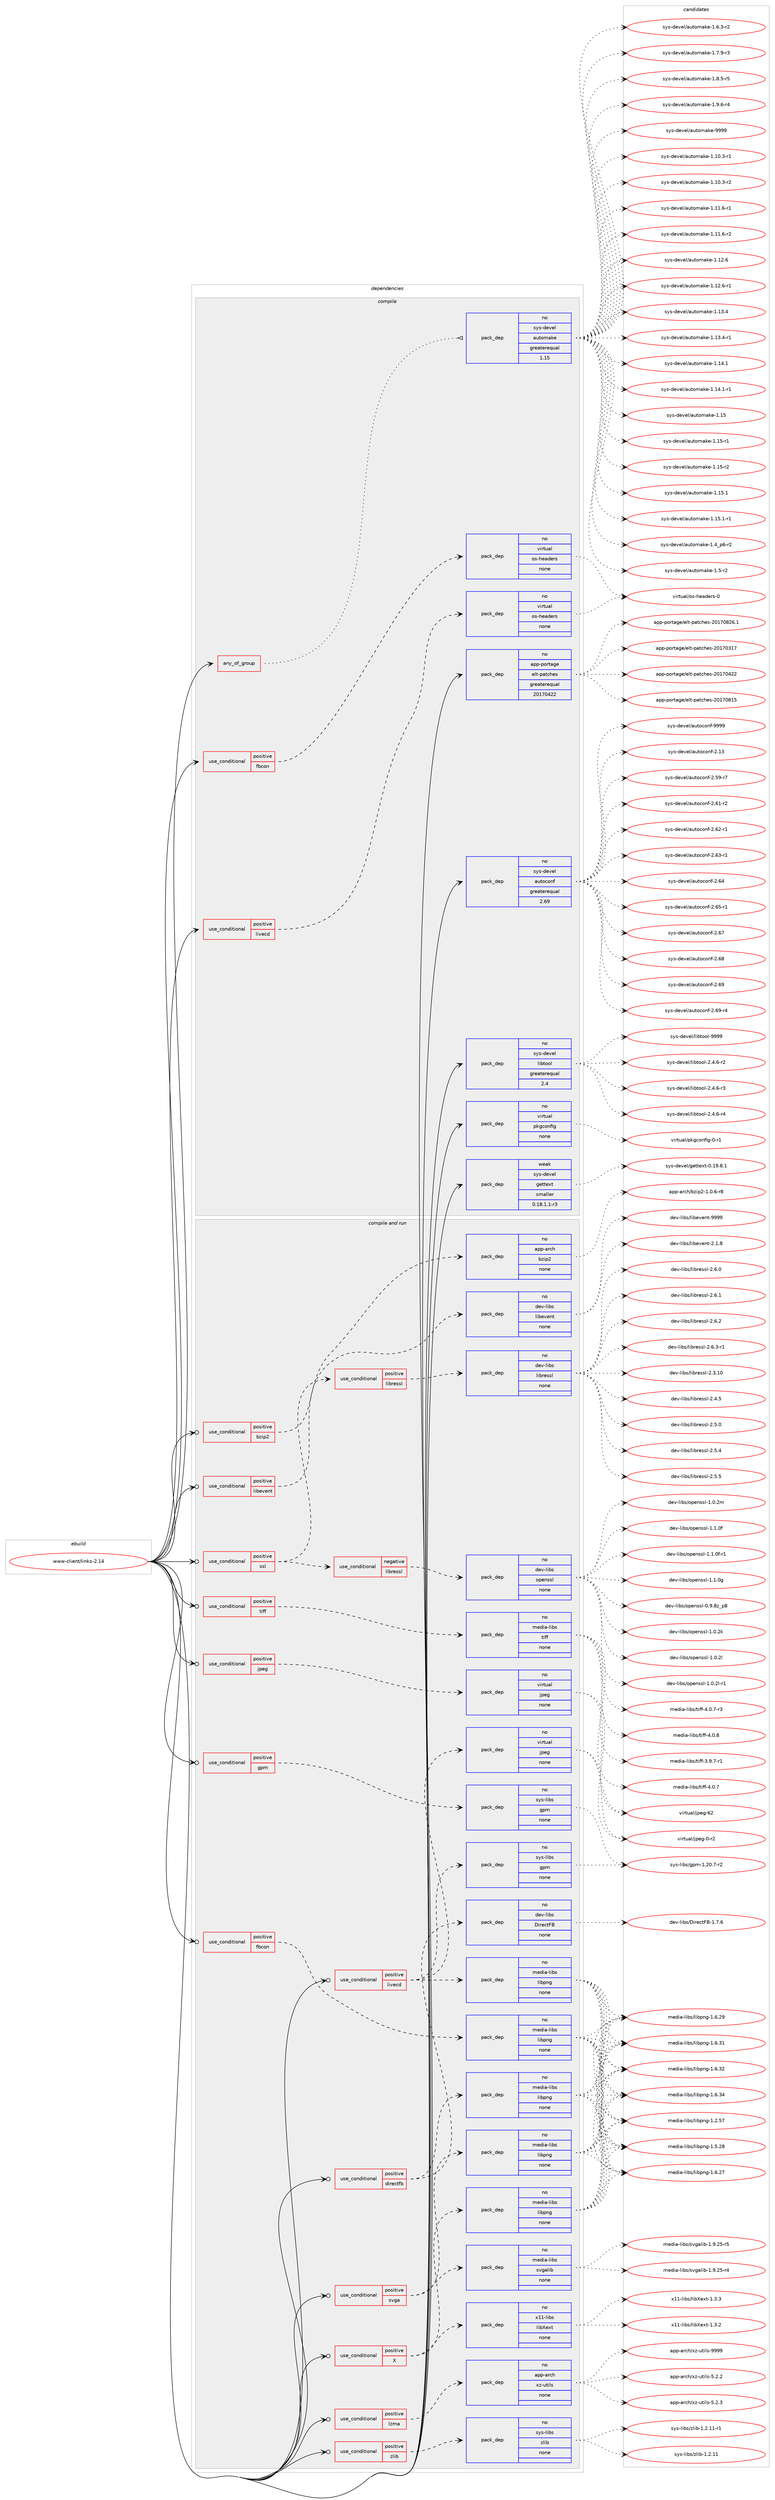 digraph prolog {

# *************
# Graph options
# *************

newrank=true;
concentrate=true;
compound=true;
graph [rankdir=LR,fontname=Helvetica,fontsize=10,ranksep=1.5];#, ranksep=2.5, nodesep=0.2];
edge  [arrowhead=vee];
node  [fontname=Helvetica,fontsize=10];

# **********
# The ebuild
# **********

subgraph cluster_leftcol {
color=gray;
rank=same;
label=<<i>ebuild</i>>;
id [label="www-client/links-2.14", color=red, width=4, href="../www-client/links-2.14.svg"];
}

# ****************
# The dependencies
# ****************

subgraph cluster_midcol {
color=gray;
label=<<i>dependencies</i>>;
subgraph cluster_compile {
fillcolor="#eeeeee";
style=filled;
label=<<i>compile</i>>;
subgraph any8909 {
dependency504022 [label=<<TABLE BORDER="0" CELLBORDER="1" CELLSPACING="0" CELLPADDING="4"><TR><TD CELLPADDING="10">any_of_group</TD></TR></TABLE>>, shape=none, color=red];subgraph pack374778 {
dependency504023 [label=<<TABLE BORDER="0" CELLBORDER="1" CELLSPACING="0" CELLPADDING="4" WIDTH="220"><TR><TD ROWSPAN="6" CELLPADDING="30">pack_dep</TD></TR><TR><TD WIDTH="110">no</TD></TR><TR><TD>sys-devel</TD></TR><TR><TD>automake</TD></TR><TR><TD>greaterequal</TD></TR><TR><TD>1.15</TD></TR></TABLE>>, shape=none, color=blue];
}
dependency504022:e -> dependency504023:w [weight=20,style="dotted",arrowhead="oinv"];
}
id:e -> dependency504022:w [weight=20,style="solid",arrowhead="vee"];
subgraph cond120003 {
dependency504024 [label=<<TABLE BORDER="0" CELLBORDER="1" CELLSPACING="0" CELLPADDING="4"><TR><TD ROWSPAN="3" CELLPADDING="10">use_conditional</TD></TR><TR><TD>positive</TD></TR><TR><TD>fbcon</TD></TR></TABLE>>, shape=none, color=red];
subgraph pack374779 {
dependency504025 [label=<<TABLE BORDER="0" CELLBORDER="1" CELLSPACING="0" CELLPADDING="4" WIDTH="220"><TR><TD ROWSPAN="6" CELLPADDING="30">pack_dep</TD></TR><TR><TD WIDTH="110">no</TD></TR><TR><TD>virtual</TD></TR><TR><TD>os-headers</TD></TR><TR><TD>none</TD></TR><TR><TD></TD></TR></TABLE>>, shape=none, color=blue];
}
dependency504024:e -> dependency504025:w [weight=20,style="dashed",arrowhead="vee"];
}
id:e -> dependency504024:w [weight=20,style="solid",arrowhead="vee"];
subgraph cond120004 {
dependency504026 [label=<<TABLE BORDER="0" CELLBORDER="1" CELLSPACING="0" CELLPADDING="4"><TR><TD ROWSPAN="3" CELLPADDING="10">use_conditional</TD></TR><TR><TD>positive</TD></TR><TR><TD>livecd</TD></TR></TABLE>>, shape=none, color=red];
subgraph pack374780 {
dependency504027 [label=<<TABLE BORDER="0" CELLBORDER="1" CELLSPACING="0" CELLPADDING="4" WIDTH="220"><TR><TD ROWSPAN="6" CELLPADDING="30">pack_dep</TD></TR><TR><TD WIDTH="110">no</TD></TR><TR><TD>virtual</TD></TR><TR><TD>os-headers</TD></TR><TR><TD>none</TD></TR><TR><TD></TD></TR></TABLE>>, shape=none, color=blue];
}
dependency504026:e -> dependency504027:w [weight=20,style="dashed",arrowhead="vee"];
}
id:e -> dependency504026:w [weight=20,style="solid",arrowhead="vee"];
subgraph pack374781 {
dependency504028 [label=<<TABLE BORDER="0" CELLBORDER="1" CELLSPACING="0" CELLPADDING="4" WIDTH="220"><TR><TD ROWSPAN="6" CELLPADDING="30">pack_dep</TD></TR><TR><TD WIDTH="110">no</TD></TR><TR><TD>app-portage</TD></TR><TR><TD>elt-patches</TD></TR><TR><TD>greaterequal</TD></TR><TR><TD>20170422</TD></TR></TABLE>>, shape=none, color=blue];
}
id:e -> dependency504028:w [weight=20,style="solid",arrowhead="vee"];
subgraph pack374782 {
dependency504029 [label=<<TABLE BORDER="0" CELLBORDER="1" CELLSPACING="0" CELLPADDING="4" WIDTH="220"><TR><TD ROWSPAN="6" CELLPADDING="30">pack_dep</TD></TR><TR><TD WIDTH="110">no</TD></TR><TR><TD>sys-devel</TD></TR><TR><TD>autoconf</TD></TR><TR><TD>greaterequal</TD></TR><TR><TD>2.69</TD></TR></TABLE>>, shape=none, color=blue];
}
id:e -> dependency504029:w [weight=20,style="solid",arrowhead="vee"];
subgraph pack374783 {
dependency504030 [label=<<TABLE BORDER="0" CELLBORDER="1" CELLSPACING="0" CELLPADDING="4" WIDTH="220"><TR><TD ROWSPAN="6" CELLPADDING="30">pack_dep</TD></TR><TR><TD WIDTH="110">no</TD></TR><TR><TD>sys-devel</TD></TR><TR><TD>libtool</TD></TR><TR><TD>greaterequal</TD></TR><TR><TD>2.4</TD></TR></TABLE>>, shape=none, color=blue];
}
id:e -> dependency504030:w [weight=20,style="solid",arrowhead="vee"];
subgraph pack374784 {
dependency504031 [label=<<TABLE BORDER="0" CELLBORDER="1" CELLSPACING="0" CELLPADDING="4" WIDTH="220"><TR><TD ROWSPAN="6" CELLPADDING="30">pack_dep</TD></TR><TR><TD WIDTH="110">no</TD></TR><TR><TD>virtual</TD></TR><TR><TD>pkgconfig</TD></TR><TR><TD>none</TD></TR><TR><TD></TD></TR></TABLE>>, shape=none, color=blue];
}
id:e -> dependency504031:w [weight=20,style="solid",arrowhead="vee"];
subgraph pack374785 {
dependency504032 [label=<<TABLE BORDER="0" CELLBORDER="1" CELLSPACING="0" CELLPADDING="4" WIDTH="220"><TR><TD ROWSPAN="6" CELLPADDING="30">pack_dep</TD></TR><TR><TD WIDTH="110">weak</TD></TR><TR><TD>sys-devel</TD></TR><TR><TD>gettext</TD></TR><TR><TD>smaller</TD></TR><TR><TD>0.18.1.1-r3</TD></TR></TABLE>>, shape=none, color=blue];
}
id:e -> dependency504032:w [weight=20,style="solid",arrowhead="vee"];
}
subgraph cluster_compileandrun {
fillcolor="#eeeeee";
style=filled;
label=<<i>compile and run</i>>;
subgraph cond120005 {
dependency504033 [label=<<TABLE BORDER="0" CELLBORDER="1" CELLSPACING="0" CELLPADDING="4"><TR><TD ROWSPAN="3" CELLPADDING="10">use_conditional</TD></TR><TR><TD>positive</TD></TR><TR><TD>X</TD></TR></TABLE>>, shape=none, color=red];
subgraph pack374786 {
dependency504034 [label=<<TABLE BORDER="0" CELLBORDER="1" CELLSPACING="0" CELLPADDING="4" WIDTH="220"><TR><TD ROWSPAN="6" CELLPADDING="30">pack_dep</TD></TR><TR><TD WIDTH="110">no</TD></TR><TR><TD>media-libs</TD></TR><TR><TD>libpng</TD></TR><TR><TD>none</TD></TR><TR><TD></TD></TR></TABLE>>, shape=none, color=blue];
}
dependency504033:e -> dependency504034:w [weight=20,style="dashed",arrowhead="vee"];
subgraph pack374787 {
dependency504035 [label=<<TABLE BORDER="0" CELLBORDER="1" CELLSPACING="0" CELLPADDING="4" WIDTH="220"><TR><TD ROWSPAN="6" CELLPADDING="30">pack_dep</TD></TR><TR><TD WIDTH="110">no</TD></TR><TR><TD>x11-libs</TD></TR><TR><TD>libXext</TD></TR><TR><TD>none</TD></TR><TR><TD></TD></TR></TABLE>>, shape=none, color=blue];
}
dependency504033:e -> dependency504035:w [weight=20,style="dashed",arrowhead="vee"];
}
id:e -> dependency504033:w [weight=20,style="solid",arrowhead="odotvee"];
subgraph cond120006 {
dependency504036 [label=<<TABLE BORDER="0" CELLBORDER="1" CELLSPACING="0" CELLPADDING="4"><TR><TD ROWSPAN="3" CELLPADDING="10">use_conditional</TD></TR><TR><TD>positive</TD></TR><TR><TD>bzip2</TD></TR></TABLE>>, shape=none, color=red];
subgraph pack374788 {
dependency504037 [label=<<TABLE BORDER="0" CELLBORDER="1" CELLSPACING="0" CELLPADDING="4" WIDTH="220"><TR><TD ROWSPAN="6" CELLPADDING="30">pack_dep</TD></TR><TR><TD WIDTH="110">no</TD></TR><TR><TD>app-arch</TD></TR><TR><TD>bzip2</TD></TR><TR><TD>none</TD></TR><TR><TD></TD></TR></TABLE>>, shape=none, color=blue];
}
dependency504036:e -> dependency504037:w [weight=20,style="dashed",arrowhead="vee"];
}
id:e -> dependency504036:w [weight=20,style="solid",arrowhead="odotvee"];
subgraph cond120007 {
dependency504038 [label=<<TABLE BORDER="0" CELLBORDER="1" CELLSPACING="0" CELLPADDING="4"><TR><TD ROWSPAN="3" CELLPADDING="10">use_conditional</TD></TR><TR><TD>positive</TD></TR><TR><TD>directfb</TD></TR></TABLE>>, shape=none, color=red];
subgraph pack374789 {
dependency504039 [label=<<TABLE BORDER="0" CELLBORDER="1" CELLSPACING="0" CELLPADDING="4" WIDTH="220"><TR><TD ROWSPAN="6" CELLPADDING="30">pack_dep</TD></TR><TR><TD WIDTH="110">no</TD></TR><TR><TD>media-libs</TD></TR><TR><TD>libpng</TD></TR><TR><TD>none</TD></TR><TR><TD></TD></TR></TABLE>>, shape=none, color=blue];
}
dependency504038:e -> dependency504039:w [weight=20,style="dashed",arrowhead="vee"];
subgraph pack374790 {
dependency504040 [label=<<TABLE BORDER="0" CELLBORDER="1" CELLSPACING="0" CELLPADDING="4" WIDTH="220"><TR><TD ROWSPAN="6" CELLPADDING="30">pack_dep</TD></TR><TR><TD WIDTH="110">no</TD></TR><TR><TD>dev-libs</TD></TR><TR><TD>DirectFB</TD></TR><TR><TD>none</TD></TR><TR><TD></TD></TR></TABLE>>, shape=none, color=blue];
}
dependency504038:e -> dependency504040:w [weight=20,style="dashed",arrowhead="vee"];
}
id:e -> dependency504038:w [weight=20,style="solid",arrowhead="odotvee"];
subgraph cond120008 {
dependency504041 [label=<<TABLE BORDER="0" CELLBORDER="1" CELLSPACING="0" CELLPADDING="4"><TR><TD ROWSPAN="3" CELLPADDING="10">use_conditional</TD></TR><TR><TD>positive</TD></TR><TR><TD>fbcon</TD></TR></TABLE>>, shape=none, color=red];
subgraph pack374791 {
dependency504042 [label=<<TABLE BORDER="0" CELLBORDER="1" CELLSPACING="0" CELLPADDING="4" WIDTH="220"><TR><TD ROWSPAN="6" CELLPADDING="30">pack_dep</TD></TR><TR><TD WIDTH="110">no</TD></TR><TR><TD>media-libs</TD></TR><TR><TD>libpng</TD></TR><TR><TD>none</TD></TR><TR><TD></TD></TR></TABLE>>, shape=none, color=blue];
}
dependency504041:e -> dependency504042:w [weight=20,style="dashed",arrowhead="vee"];
}
id:e -> dependency504041:w [weight=20,style="solid",arrowhead="odotvee"];
subgraph cond120009 {
dependency504043 [label=<<TABLE BORDER="0" CELLBORDER="1" CELLSPACING="0" CELLPADDING="4"><TR><TD ROWSPAN="3" CELLPADDING="10">use_conditional</TD></TR><TR><TD>positive</TD></TR><TR><TD>gpm</TD></TR></TABLE>>, shape=none, color=red];
subgraph pack374792 {
dependency504044 [label=<<TABLE BORDER="0" CELLBORDER="1" CELLSPACING="0" CELLPADDING="4" WIDTH="220"><TR><TD ROWSPAN="6" CELLPADDING="30">pack_dep</TD></TR><TR><TD WIDTH="110">no</TD></TR><TR><TD>sys-libs</TD></TR><TR><TD>gpm</TD></TR><TR><TD>none</TD></TR><TR><TD></TD></TR></TABLE>>, shape=none, color=blue];
}
dependency504043:e -> dependency504044:w [weight=20,style="dashed",arrowhead="vee"];
}
id:e -> dependency504043:w [weight=20,style="solid",arrowhead="odotvee"];
subgraph cond120010 {
dependency504045 [label=<<TABLE BORDER="0" CELLBORDER="1" CELLSPACING="0" CELLPADDING="4"><TR><TD ROWSPAN="3" CELLPADDING="10">use_conditional</TD></TR><TR><TD>positive</TD></TR><TR><TD>jpeg</TD></TR></TABLE>>, shape=none, color=red];
subgraph pack374793 {
dependency504046 [label=<<TABLE BORDER="0" CELLBORDER="1" CELLSPACING="0" CELLPADDING="4" WIDTH="220"><TR><TD ROWSPAN="6" CELLPADDING="30">pack_dep</TD></TR><TR><TD WIDTH="110">no</TD></TR><TR><TD>virtual</TD></TR><TR><TD>jpeg</TD></TR><TR><TD>none</TD></TR><TR><TD></TD></TR></TABLE>>, shape=none, color=blue];
}
dependency504045:e -> dependency504046:w [weight=20,style="dashed",arrowhead="vee"];
}
id:e -> dependency504045:w [weight=20,style="solid",arrowhead="odotvee"];
subgraph cond120011 {
dependency504047 [label=<<TABLE BORDER="0" CELLBORDER="1" CELLSPACING="0" CELLPADDING="4"><TR><TD ROWSPAN="3" CELLPADDING="10">use_conditional</TD></TR><TR><TD>positive</TD></TR><TR><TD>libevent</TD></TR></TABLE>>, shape=none, color=red];
subgraph pack374794 {
dependency504048 [label=<<TABLE BORDER="0" CELLBORDER="1" CELLSPACING="0" CELLPADDING="4" WIDTH="220"><TR><TD ROWSPAN="6" CELLPADDING="30">pack_dep</TD></TR><TR><TD WIDTH="110">no</TD></TR><TR><TD>dev-libs</TD></TR><TR><TD>libevent</TD></TR><TR><TD>none</TD></TR><TR><TD></TD></TR></TABLE>>, shape=none, color=blue];
}
dependency504047:e -> dependency504048:w [weight=20,style="dashed",arrowhead="vee"];
}
id:e -> dependency504047:w [weight=20,style="solid",arrowhead="odotvee"];
subgraph cond120012 {
dependency504049 [label=<<TABLE BORDER="0" CELLBORDER="1" CELLSPACING="0" CELLPADDING="4"><TR><TD ROWSPAN="3" CELLPADDING="10">use_conditional</TD></TR><TR><TD>positive</TD></TR><TR><TD>livecd</TD></TR></TABLE>>, shape=none, color=red];
subgraph pack374795 {
dependency504050 [label=<<TABLE BORDER="0" CELLBORDER="1" CELLSPACING="0" CELLPADDING="4" WIDTH="220"><TR><TD ROWSPAN="6" CELLPADDING="30">pack_dep</TD></TR><TR><TD WIDTH="110">no</TD></TR><TR><TD>media-libs</TD></TR><TR><TD>libpng</TD></TR><TR><TD>none</TD></TR><TR><TD></TD></TR></TABLE>>, shape=none, color=blue];
}
dependency504049:e -> dependency504050:w [weight=20,style="dashed",arrowhead="vee"];
subgraph pack374796 {
dependency504051 [label=<<TABLE BORDER="0" CELLBORDER="1" CELLSPACING="0" CELLPADDING="4" WIDTH="220"><TR><TD ROWSPAN="6" CELLPADDING="30">pack_dep</TD></TR><TR><TD WIDTH="110">no</TD></TR><TR><TD>sys-libs</TD></TR><TR><TD>gpm</TD></TR><TR><TD>none</TD></TR><TR><TD></TD></TR></TABLE>>, shape=none, color=blue];
}
dependency504049:e -> dependency504051:w [weight=20,style="dashed",arrowhead="vee"];
subgraph pack374797 {
dependency504052 [label=<<TABLE BORDER="0" CELLBORDER="1" CELLSPACING="0" CELLPADDING="4" WIDTH="220"><TR><TD ROWSPAN="6" CELLPADDING="30">pack_dep</TD></TR><TR><TD WIDTH="110">no</TD></TR><TR><TD>virtual</TD></TR><TR><TD>jpeg</TD></TR><TR><TD>none</TD></TR><TR><TD></TD></TR></TABLE>>, shape=none, color=blue];
}
dependency504049:e -> dependency504052:w [weight=20,style="dashed",arrowhead="vee"];
}
id:e -> dependency504049:w [weight=20,style="solid",arrowhead="odotvee"];
subgraph cond120013 {
dependency504053 [label=<<TABLE BORDER="0" CELLBORDER="1" CELLSPACING="0" CELLPADDING="4"><TR><TD ROWSPAN="3" CELLPADDING="10">use_conditional</TD></TR><TR><TD>positive</TD></TR><TR><TD>lzma</TD></TR></TABLE>>, shape=none, color=red];
subgraph pack374798 {
dependency504054 [label=<<TABLE BORDER="0" CELLBORDER="1" CELLSPACING="0" CELLPADDING="4" WIDTH="220"><TR><TD ROWSPAN="6" CELLPADDING="30">pack_dep</TD></TR><TR><TD WIDTH="110">no</TD></TR><TR><TD>app-arch</TD></TR><TR><TD>xz-utils</TD></TR><TR><TD>none</TD></TR><TR><TD></TD></TR></TABLE>>, shape=none, color=blue];
}
dependency504053:e -> dependency504054:w [weight=20,style="dashed",arrowhead="vee"];
}
id:e -> dependency504053:w [weight=20,style="solid",arrowhead="odotvee"];
subgraph cond120014 {
dependency504055 [label=<<TABLE BORDER="0" CELLBORDER="1" CELLSPACING="0" CELLPADDING="4"><TR><TD ROWSPAN="3" CELLPADDING="10">use_conditional</TD></TR><TR><TD>positive</TD></TR><TR><TD>ssl</TD></TR></TABLE>>, shape=none, color=red];
subgraph cond120015 {
dependency504056 [label=<<TABLE BORDER="0" CELLBORDER="1" CELLSPACING="0" CELLPADDING="4"><TR><TD ROWSPAN="3" CELLPADDING="10">use_conditional</TD></TR><TR><TD>negative</TD></TR><TR><TD>libressl</TD></TR></TABLE>>, shape=none, color=red];
subgraph pack374799 {
dependency504057 [label=<<TABLE BORDER="0" CELLBORDER="1" CELLSPACING="0" CELLPADDING="4" WIDTH="220"><TR><TD ROWSPAN="6" CELLPADDING="30">pack_dep</TD></TR><TR><TD WIDTH="110">no</TD></TR><TR><TD>dev-libs</TD></TR><TR><TD>openssl</TD></TR><TR><TD>none</TD></TR><TR><TD></TD></TR></TABLE>>, shape=none, color=blue];
}
dependency504056:e -> dependency504057:w [weight=20,style="dashed",arrowhead="vee"];
}
dependency504055:e -> dependency504056:w [weight=20,style="dashed",arrowhead="vee"];
subgraph cond120016 {
dependency504058 [label=<<TABLE BORDER="0" CELLBORDER="1" CELLSPACING="0" CELLPADDING="4"><TR><TD ROWSPAN="3" CELLPADDING="10">use_conditional</TD></TR><TR><TD>positive</TD></TR><TR><TD>libressl</TD></TR></TABLE>>, shape=none, color=red];
subgraph pack374800 {
dependency504059 [label=<<TABLE BORDER="0" CELLBORDER="1" CELLSPACING="0" CELLPADDING="4" WIDTH="220"><TR><TD ROWSPAN="6" CELLPADDING="30">pack_dep</TD></TR><TR><TD WIDTH="110">no</TD></TR><TR><TD>dev-libs</TD></TR><TR><TD>libressl</TD></TR><TR><TD>none</TD></TR><TR><TD></TD></TR></TABLE>>, shape=none, color=blue];
}
dependency504058:e -> dependency504059:w [weight=20,style="dashed",arrowhead="vee"];
}
dependency504055:e -> dependency504058:w [weight=20,style="dashed",arrowhead="vee"];
}
id:e -> dependency504055:w [weight=20,style="solid",arrowhead="odotvee"];
subgraph cond120017 {
dependency504060 [label=<<TABLE BORDER="0" CELLBORDER="1" CELLSPACING="0" CELLPADDING="4"><TR><TD ROWSPAN="3" CELLPADDING="10">use_conditional</TD></TR><TR><TD>positive</TD></TR><TR><TD>svga</TD></TR></TABLE>>, shape=none, color=red];
subgraph pack374801 {
dependency504061 [label=<<TABLE BORDER="0" CELLBORDER="1" CELLSPACING="0" CELLPADDING="4" WIDTH="220"><TR><TD ROWSPAN="6" CELLPADDING="30">pack_dep</TD></TR><TR><TD WIDTH="110">no</TD></TR><TR><TD>media-libs</TD></TR><TR><TD>libpng</TD></TR><TR><TD>none</TD></TR><TR><TD></TD></TR></TABLE>>, shape=none, color=blue];
}
dependency504060:e -> dependency504061:w [weight=20,style="dashed",arrowhead="vee"];
subgraph pack374802 {
dependency504062 [label=<<TABLE BORDER="0" CELLBORDER="1" CELLSPACING="0" CELLPADDING="4" WIDTH="220"><TR><TD ROWSPAN="6" CELLPADDING="30">pack_dep</TD></TR><TR><TD WIDTH="110">no</TD></TR><TR><TD>media-libs</TD></TR><TR><TD>svgalib</TD></TR><TR><TD>none</TD></TR><TR><TD></TD></TR></TABLE>>, shape=none, color=blue];
}
dependency504060:e -> dependency504062:w [weight=20,style="dashed",arrowhead="vee"];
}
id:e -> dependency504060:w [weight=20,style="solid",arrowhead="odotvee"];
subgraph cond120018 {
dependency504063 [label=<<TABLE BORDER="0" CELLBORDER="1" CELLSPACING="0" CELLPADDING="4"><TR><TD ROWSPAN="3" CELLPADDING="10">use_conditional</TD></TR><TR><TD>positive</TD></TR><TR><TD>tiff</TD></TR></TABLE>>, shape=none, color=red];
subgraph pack374803 {
dependency504064 [label=<<TABLE BORDER="0" CELLBORDER="1" CELLSPACING="0" CELLPADDING="4" WIDTH="220"><TR><TD ROWSPAN="6" CELLPADDING="30">pack_dep</TD></TR><TR><TD WIDTH="110">no</TD></TR><TR><TD>media-libs</TD></TR><TR><TD>tiff</TD></TR><TR><TD>none</TD></TR><TR><TD></TD></TR></TABLE>>, shape=none, color=blue];
}
dependency504063:e -> dependency504064:w [weight=20,style="dashed",arrowhead="vee"];
}
id:e -> dependency504063:w [weight=20,style="solid",arrowhead="odotvee"];
subgraph cond120019 {
dependency504065 [label=<<TABLE BORDER="0" CELLBORDER="1" CELLSPACING="0" CELLPADDING="4"><TR><TD ROWSPAN="3" CELLPADDING="10">use_conditional</TD></TR><TR><TD>positive</TD></TR><TR><TD>zlib</TD></TR></TABLE>>, shape=none, color=red];
subgraph pack374804 {
dependency504066 [label=<<TABLE BORDER="0" CELLBORDER="1" CELLSPACING="0" CELLPADDING="4" WIDTH="220"><TR><TD ROWSPAN="6" CELLPADDING="30">pack_dep</TD></TR><TR><TD WIDTH="110">no</TD></TR><TR><TD>sys-libs</TD></TR><TR><TD>zlib</TD></TR><TR><TD>none</TD></TR><TR><TD></TD></TR></TABLE>>, shape=none, color=blue];
}
dependency504065:e -> dependency504066:w [weight=20,style="dashed",arrowhead="vee"];
}
id:e -> dependency504065:w [weight=20,style="solid",arrowhead="odotvee"];
}
subgraph cluster_run {
fillcolor="#eeeeee";
style=filled;
label=<<i>run</i>>;
}
}

# **************
# The candidates
# **************

subgraph cluster_choices {
rank=same;
color=gray;
label=<<i>candidates</i>>;

subgraph choice374778 {
color=black;
nodesep=1;
choice11512111545100101118101108479711711611110997107101454946494846514511449 [label="sys-devel/automake-1.10.3-r1", color=red, width=4,href="../sys-devel/automake-1.10.3-r1.svg"];
choice11512111545100101118101108479711711611110997107101454946494846514511450 [label="sys-devel/automake-1.10.3-r2", color=red, width=4,href="../sys-devel/automake-1.10.3-r2.svg"];
choice11512111545100101118101108479711711611110997107101454946494946544511449 [label="sys-devel/automake-1.11.6-r1", color=red, width=4,href="../sys-devel/automake-1.11.6-r1.svg"];
choice11512111545100101118101108479711711611110997107101454946494946544511450 [label="sys-devel/automake-1.11.6-r2", color=red, width=4,href="../sys-devel/automake-1.11.6-r2.svg"];
choice1151211154510010111810110847971171161111099710710145494649504654 [label="sys-devel/automake-1.12.6", color=red, width=4,href="../sys-devel/automake-1.12.6.svg"];
choice11512111545100101118101108479711711611110997107101454946495046544511449 [label="sys-devel/automake-1.12.6-r1", color=red, width=4,href="../sys-devel/automake-1.12.6-r1.svg"];
choice1151211154510010111810110847971171161111099710710145494649514652 [label="sys-devel/automake-1.13.4", color=red, width=4,href="../sys-devel/automake-1.13.4.svg"];
choice11512111545100101118101108479711711611110997107101454946495146524511449 [label="sys-devel/automake-1.13.4-r1", color=red, width=4,href="../sys-devel/automake-1.13.4-r1.svg"];
choice1151211154510010111810110847971171161111099710710145494649524649 [label="sys-devel/automake-1.14.1", color=red, width=4,href="../sys-devel/automake-1.14.1.svg"];
choice11512111545100101118101108479711711611110997107101454946495246494511449 [label="sys-devel/automake-1.14.1-r1", color=red, width=4,href="../sys-devel/automake-1.14.1-r1.svg"];
choice115121115451001011181011084797117116111109971071014549464953 [label="sys-devel/automake-1.15", color=red, width=4,href="../sys-devel/automake-1.15.svg"];
choice1151211154510010111810110847971171161111099710710145494649534511449 [label="sys-devel/automake-1.15-r1", color=red, width=4,href="../sys-devel/automake-1.15-r1.svg"];
choice1151211154510010111810110847971171161111099710710145494649534511450 [label="sys-devel/automake-1.15-r2", color=red, width=4,href="../sys-devel/automake-1.15-r2.svg"];
choice1151211154510010111810110847971171161111099710710145494649534649 [label="sys-devel/automake-1.15.1", color=red, width=4,href="../sys-devel/automake-1.15.1.svg"];
choice11512111545100101118101108479711711611110997107101454946495346494511449 [label="sys-devel/automake-1.15.1-r1", color=red, width=4,href="../sys-devel/automake-1.15.1-r1.svg"];
choice115121115451001011181011084797117116111109971071014549465295112544511450 [label="sys-devel/automake-1.4_p6-r2", color=red, width=4,href="../sys-devel/automake-1.4_p6-r2.svg"];
choice11512111545100101118101108479711711611110997107101454946534511450 [label="sys-devel/automake-1.5-r2", color=red, width=4,href="../sys-devel/automake-1.5-r2.svg"];
choice115121115451001011181011084797117116111109971071014549465446514511450 [label="sys-devel/automake-1.6.3-r2", color=red, width=4,href="../sys-devel/automake-1.6.3-r2.svg"];
choice115121115451001011181011084797117116111109971071014549465546574511451 [label="sys-devel/automake-1.7.9-r3", color=red, width=4,href="../sys-devel/automake-1.7.9-r3.svg"];
choice115121115451001011181011084797117116111109971071014549465646534511453 [label="sys-devel/automake-1.8.5-r5", color=red, width=4,href="../sys-devel/automake-1.8.5-r5.svg"];
choice115121115451001011181011084797117116111109971071014549465746544511452 [label="sys-devel/automake-1.9.6-r4", color=red, width=4,href="../sys-devel/automake-1.9.6-r4.svg"];
choice115121115451001011181011084797117116111109971071014557575757 [label="sys-devel/automake-9999", color=red, width=4,href="../sys-devel/automake-9999.svg"];
dependency504023:e -> choice11512111545100101118101108479711711611110997107101454946494846514511449:w [style=dotted,weight="100"];
dependency504023:e -> choice11512111545100101118101108479711711611110997107101454946494846514511450:w [style=dotted,weight="100"];
dependency504023:e -> choice11512111545100101118101108479711711611110997107101454946494946544511449:w [style=dotted,weight="100"];
dependency504023:e -> choice11512111545100101118101108479711711611110997107101454946494946544511450:w [style=dotted,weight="100"];
dependency504023:e -> choice1151211154510010111810110847971171161111099710710145494649504654:w [style=dotted,weight="100"];
dependency504023:e -> choice11512111545100101118101108479711711611110997107101454946495046544511449:w [style=dotted,weight="100"];
dependency504023:e -> choice1151211154510010111810110847971171161111099710710145494649514652:w [style=dotted,weight="100"];
dependency504023:e -> choice11512111545100101118101108479711711611110997107101454946495146524511449:w [style=dotted,weight="100"];
dependency504023:e -> choice1151211154510010111810110847971171161111099710710145494649524649:w [style=dotted,weight="100"];
dependency504023:e -> choice11512111545100101118101108479711711611110997107101454946495246494511449:w [style=dotted,weight="100"];
dependency504023:e -> choice115121115451001011181011084797117116111109971071014549464953:w [style=dotted,weight="100"];
dependency504023:e -> choice1151211154510010111810110847971171161111099710710145494649534511449:w [style=dotted,weight="100"];
dependency504023:e -> choice1151211154510010111810110847971171161111099710710145494649534511450:w [style=dotted,weight="100"];
dependency504023:e -> choice1151211154510010111810110847971171161111099710710145494649534649:w [style=dotted,weight="100"];
dependency504023:e -> choice11512111545100101118101108479711711611110997107101454946495346494511449:w [style=dotted,weight="100"];
dependency504023:e -> choice115121115451001011181011084797117116111109971071014549465295112544511450:w [style=dotted,weight="100"];
dependency504023:e -> choice11512111545100101118101108479711711611110997107101454946534511450:w [style=dotted,weight="100"];
dependency504023:e -> choice115121115451001011181011084797117116111109971071014549465446514511450:w [style=dotted,weight="100"];
dependency504023:e -> choice115121115451001011181011084797117116111109971071014549465546574511451:w [style=dotted,weight="100"];
dependency504023:e -> choice115121115451001011181011084797117116111109971071014549465646534511453:w [style=dotted,weight="100"];
dependency504023:e -> choice115121115451001011181011084797117116111109971071014549465746544511452:w [style=dotted,weight="100"];
dependency504023:e -> choice115121115451001011181011084797117116111109971071014557575757:w [style=dotted,weight="100"];
}
subgraph choice374779 {
color=black;
nodesep=1;
choice118105114116117971084711111545104101971001011141154548 [label="virtual/os-headers-0", color=red, width=4,href="../virtual/os-headers-0.svg"];
dependency504025:e -> choice118105114116117971084711111545104101971001011141154548:w [style=dotted,weight="100"];
}
subgraph choice374780 {
color=black;
nodesep=1;
choice118105114116117971084711111545104101971001011141154548 [label="virtual/os-headers-0", color=red, width=4,href="../virtual/os-headers-0.svg"];
dependency504027:e -> choice118105114116117971084711111545104101971001011141154548:w [style=dotted,weight="100"];
}
subgraph choice374781 {
color=black;
nodesep=1;
choice97112112451121111141169710310147101108116451129711699104101115455048495548514955 [label="app-portage/elt-patches-20170317", color=red, width=4,href="../app-portage/elt-patches-20170317.svg"];
choice97112112451121111141169710310147101108116451129711699104101115455048495548525050 [label="app-portage/elt-patches-20170422", color=red, width=4,href="../app-portage/elt-patches-20170422.svg"];
choice97112112451121111141169710310147101108116451129711699104101115455048495548564953 [label="app-portage/elt-patches-20170815", color=red, width=4,href="../app-portage/elt-patches-20170815.svg"];
choice971121124511211111411697103101471011081164511297116991041011154550484955485650544649 [label="app-portage/elt-patches-20170826.1", color=red, width=4,href="../app-portage/elt-patches-20170826.1.svg"];
dependency504028:e -> choice97112112451121111141169710310147101108116451129711699104101115455048495548514955:w [style=dotted,weight="100"];
dependency504028:e -> choice97112112451121111141169710310147101108116451129711699104101115455048495548525050:w [style=dotted,weight="100"];
dependency504028:e -> choice97112112451121111141169710310147101108116451129711699104101115455048495548564953:w [style=dotted,weight="100"];
dependency504028:e -> choice971121124511211111411697103101471011081164511297116991041011154550484955485650544649:w [style=dotted,weight="100"];
}
subgraph choice374782 {
color=black;
nodesep=1;
choice115121115451001011181011084797117116111991111101024550464951 [label="sys-devel/autoconf-2.13", color=red, width=4,href="../sys-devel/autoconf-2.13.svg"];
choice1151211154510010111810110847971171161119911111010245504653574511455 [label="sys-devel/autoconf-2.59-r7", color=red, width=4,href="../sys-devel/autoconf-2.59-r7.svg"];
choice1151211154510010111810110847971171161119911111010245504654494511450 [label="sys-devel/autoconf-2.61-r2", color=red, width=4,href="../sys-devel/autoconf-2.61-r2.svg"];
choice1151211154510010111810110847971171161119911111010245504654504511449 [label="sys-devel/autoconf-2.62-r1", color=red, width=4,href="../sys-devel/autoconf-2.62-r1.svg"];
choice1151211154510010111810110847971171161119911111010245504654514511449 [label="sys-devel/autoconf-2.63-r1", color=red, width=4,href="../sys-devel/autoconf-2.63-r1.svg"];
choice115121115451001011181011084797117116111991111101024550465452 [label="sys-devel/autoconf-2.64", color=red, width=4,href="../sys-devel/autoconf-2.64.svg"];
choice1151211154510010111810110847971171161119911111010245504654534511449 [label="sys-devel/autoconf-2.65-r1", color=red, width=4,href="../sys-devel/autoconf-2.65-r1.svg"];
choice115121115451001011181011084797117116111991111101024550465455 [label="sys-devel/autoconf-2.67", color=red, width=4,href="../sys-devel/autoconf-2.67.svg"];
choice115121115451001011181011084797117116111991111101024550465456 [label="sys-devel/autoconf-2.68", color=red, width=4,href="../sys-devel/autoconf-2.68.svg"];
choice115121115451001011181011084797117116111991111101024550465457 [label="sys-devel/autoconf-2.69", color=red, width=4,href="../sys-devel/autoconf-2.69.svg"];
choice1151211154510010111810110847971171161119911111010245504654574511452 [label="sys-devel/autoconf-2.69-r4", color=red, width=4,href="../sys-devel/autoconf-2.69-r4.svg"];
choice115121115451001011181011084797117116111991111101024557575757 [label="sys-devel/autoconf-9999", color=red, width=4,href="../sys-devel/autoconf-9999.svg"];
dependency504029:e -> choice115121115451001011181011084797117116111991111101024550464951:w [style=dotted,weight="100"];
dependency504029:e -> choice1151211154510010111810110847971171161119911111010245504653574511455:w [style=dotted,weight="100"];
dependency504029:e -> choice1151211154510010111810110847971171161119911111010245504654494511450:w [style=dotted,weight="100"];
dependency504029:e -> choice1151211154510010111810110847971171161119911111010245504654504511449:w [style=dotted,weight="100"];
dependency504029:e -> choice1151211154510010111810110847971171161119911111010245504654514511449:w [style=dotted,weight="100"];
dependency504029:e -> choice115121115451001011181011084797117116111991111101024550465452:w [style=dotted,weight="100"];
dependency504029:e -> choice1151211154510010111810110847971171161119911111010245504654534511449:w [style=dotted,weight="100"];
dependency504029:e -> choice115121115451001011181011084797117116111991111101024550465455:w [style=dotted,weight="100"];
dependency504029:e -> choice115121115451001011181011084797117116111991111101024550465456:w [style=dotted,weight="100"];
dependency504029:e -> choice115121115451001011181011084797117116111991111101024550465457:w [style=dotted,weight="100"];
dependency504029:e -> choice1151211154510010111810110847971171161119911111010245504654574511452:w [style=dotted,weight="100"];
dependency504029:e -> choice115121115451001011181011084797117116111991111101024557575757:w [style=dotted,weight="100"];
}
subgraph choice374783 {
color=black;
nodesep=1;
choice1151211154510010111810110847108105981161111111084550465246544511450 [label="sys-devel/libtool-2.4.6-r2", color=red, width=4,href="../sys-devel/libtool-2.4.6-r2.svg"];
choice1151211154510010111810110847108105981161111111084550465246544511451 [label="sys-devel/libtool-2.4.6-r3", color=red, width=4,href="../sys-devel/libtool-2.4.6-r3.svg"];
choice1151211154510010111810110847108105981161111111084550465246544511452 [label="sys-devel/libtool-2.4.6-r4", color=red, width=4,href="../sys-devel/libtool-2.4.6-r4.svg"];
choice1151211154510010111810110847108105981161111111084557575757 [label="sys-devel/libtool-9999", color=red, width=4,href="../sys-devel/libtool-9999.svg"];
dependency504030:e -> choice1151211154510010111810110847108105981161111111084550465246544511450:w [style=dotted,weight="100"];
dependency504030:e -> choice1151211154510010111810110847108105981161111111084550465246544511451:w [style=dotted,weight="100"];
dependency504030:e -> choice1151211154510010111810110847108105981161111111084550465246544511452:w [style=dotted,weight="100"];
dependency504030:e -> choice1151211154510010111810110847108105981161111111084557575757:w [style=dotted,weight="100"];
}
subgraph choice374784 {
color=black;
nodesep=1;
choice11810511411611797108471121071039911111010210510345484511449 [label="virtual/pkgconfig-0-r1", color=red, width=4,href="../virtual/pkgconfig-0-r1.svg"];
dependency504031:e -> choice11810511411611797108471121071039911111010210510345484511449:w [style=dotted,weight="100"];
}
subgraph choice374785 {
color=black;
nodesep=1;
choice1151211154510010111810110847103101116116101120116454846495746564649 [label="sys-devel/gettext-0.19.8.1", color=red, width=4,href="../sys-devel/gettext-0.19.8.1.svg"];
dependency504032:e -> choice1151211154510010111810110847103101116116101120116454846495746564649:w [style=dotted,weight="100"];
}
subgraph choice374786 {
color=black;
nodesep=1;
choice109101100105974510810598115471081059811211010345494650465355 [label="media-libs/libpng-1.2.57", color=red, width=4,href="../media-libs/libpng-1.2.57.svg"];
choice109101100105974510810598115471081059811211010345494653465056 [label="media-libs/libpng-1.5.28", color=red, width=4,href="../media-libs/libpng-1.5.28.svg"];
choice109101100105974510810598115471081059811211010345494654465055 [label="media-libs/libpng-1.6.27", color=red, width=4,href="../media-libs/libpng-1.6.27.svg"];
choice109101100105974510810598115471081059811211010345494654465057 [label="media-libs/libpng-1.6.29", color=red, width=4,href="../media-libs/libpng-1.6.29.svg"];
choice109101100105974510810598115471081059811211010345494654465149 [label="media-libs/libpng-1.6.31", color=red, width=4,href="../media-libs/libpng-1.6.31.svg"];
choice109101100105974510810598115471081059811211010345494654465150 [label="media-libs/libpng-1.6.32", color=red, width=4,href="../media-libs/libpng-1.6.32.svg"];
choice109101100105974510810598115471081059811211010345494654465152 [label="media-libs/libpng-1.6.34", color=red, width=4,href="../media-libs/libpng-1.6.34.svg"];
dependency504034:e -> choice109101100105974510810598115471081059811211010345494650465355:w [style=dotted,weight="100"];
dependency504034:e -> choice109101100105974510810598115471081059811211010345494653465056:w [style=dotted,weight="100"];
dependency504034:e -> choice109101100105974510810598115471081059811211010345494654465055:w [style=dotted,weight="100"];
dependency504034:e -> choice109101100105974510810598115471081059811211010345494654465057:w [style=dotted,weight="100"];
dependency504034:e -> choice109101100105974510810598115471081059811211010345494654465149:w [style=dotted,weight="100"];
dependency504034:e -> choice109101100105974510810598115471081059811211010345494654465150:w [style=dotted,weight="100"];
dependency504034:e -> choice109101100105974510810598115471081059811211010345494654465152:w [style=dotted,weight="100"];
}
subgraph choice374787 {
color=black;
nodesep=1;
choice12049494510810598115471081059888101120116454946514650 [label="x11-libs/libXext-1.3.2", color=red, width=4,href="../x11-libs/libXext-1.3.2.svg"];
choice12049494510810598115471081059888101120116454946514651 [label="x11-libs/libXext-1.3.3", color=red, width=4,href="../x11-libs/libXext-1.3.3.svg"];
dependency504035:e -> choice12049494510810598115471081059888101120116454946514650:w [style=dotted,weight="100"];
dependency504035:e -> choice12049494510810598115471081059888101120116454946514651:w [style=dotted,weight="100"];
}
subgraph choice374788 {
color=black;
nodesep=1;
choice971121124597114991044798122105112504549464846544511456 [label="app-arch/bzip2-1.0.6-r8", color=red, width=4,href="../app-arch/bzip2-1.0.6-r8.svg"];
dependency504037:e -> choice971121124597114991044798122105112504549464846544511456:w [style=dotted,weight="100"];
}
subgraph choice374789 {
color=black;
nodesep=1;
choice109101100105974510810598115471081059811211010345494650465355 [label="media-libs/libpng-1.2.57", color=red, width=4,href="../media-libs/libpng-1.2.57.svg"];
choice109101100105974510810598115471081059811211010345494653465056 [label="media-libs/libpng-1.5.28", color=red, width=4,href="../media-libs/libpng-1.5.28.svg"];
choice109101100105974510810598115471081059811211010345494654465055 [label="media-libs/libpng-1.6.27", color=red, width=4,href="../media-libs/libpng-1.6.27.svg"];
choice109101100105974510810598115471081059811211010345494654465057 [label="media-libs/libpng-1.6.29", color=red, width=4,href="../media-libs/libpng-1.6.29.svg"];
choice109101100105974510810598115471081059811211010345494654465149 [label="media-libs/libpng-1.6.31", color=red, width=4,href="../media-libs/libpng-1.6.31.svg"];
choice109101100105974510810598115471081059811211010345494654465150 [label="media-libs/libpng-1.6.32", color=red, width=4,href="../media-libs/libpng-1.6.32.svg"];
choice109101100105974510810598115471081059811211010345494654465152 [label="media-libs/libpng-1.6.34", color=red, width=4,href="../media-libs/libpng-1.6.34.svg"];
dependency504039:e -> choice109101100105974510810598115471081059811211010345494650465355:w [style=dotted,weight="100"];
dependency504039:e -> choice109101100105974510810598115471081059811211010345494653465056:w [style=dotted,weight="100"];
dependency504039:e -> choice109101100105974510810598115471081059811211010345494654465055:w [style=dotted,weight="100"];
dependency504039:e -> choice109101100105974510810598115471081059811211010345494654465057:w [style=dotted,weight="100"];
dependency504039:e -> choice109101100105974510810598115471081059811211010345494654465149:w [style=dotted,weight="100"];
dependency504039:e -> choice109101100105974510810598115471081059811211010345494654465150:w [style=dotted,weight="100"];
dependency504039:e -> choice109101100105974510810598115471081059811211010345494654465152:w [style=dotted,weight="100"];
}
subgraph choice374790 {
color=black;
nodesep=1;
choice10010111845108105981154768105114101991167066454946554654 [label="dev-libs/DirectFB-1.7.6", color=red, width=4,href="../dev-libs/DirectFB-1.7.6.svg"];
dependency504040:e -> choice10010111845108105981154768105114101991167066454946554654:w [style=dotted,weight="100"];
}
subgraph choice374791 {
color=black;
nodesep=1;
choice109101100105974510810598115471081059811211010345494650465355 [label="media-libs/libpng-1.2.57", color=red, width=4,href="../media-libs/libpng-1.2.57.svg"];
choice109101100105974510810598115471081059811211010345494653465056 [label="media-libs/libpng-1.5.28", color=red, width=4,href="../media-libs/libpng-1.5.28.svg"];
choice109101100105974510810598115471081059811211010345494654465055 [label="media-libs/libpng-1.6.27", color=red, width=4,href="../media-libs/libpng-1.6.27.svg"];
choice109101100105974510810598115471081059811211010345494654465057 [label="media-libs/libpng-1.6.29", color=red, width=4,href="../media-libs/libpng-1.6.29.svg"];
choice109101100105974510810598115471081059811211010345494654465149 [label="media-libs/libpng-1.6.31", color=red, width=4,href="../media-libs/libpng-1.6.31.svg"];
choice109101100105974510810598115471081059811211010345494654465150 [label="media-libs/libpng-1.6.32", color=red, width=4,href="../media-libs/libpng-1.6.32.svg"];
choice109101100105974510810598115471081059811211010345494654465152 [label="media-libs/libpng-1.6.34", color=red, width=4,href="../media-libs/libpng-1.6.34.svg"];
dependency504042:e -> choice109101100105974510810598115471081059811211010345494650465355:w [style=dotted,weight="100"];
dependency504042:e -> choice109101100105974510810598115471081059811211010345494653465056:w [style=dotted,weight="100"];
dependency504042:e -> choice109101100105974510810598115471081059811211010345494654465055:w [style=dotted,weight="100"];
dependency504042:e -> choice109101100105974510810598115471081059811211010345494654465057:w [style=dotted,weight="100"];
dependency504042:e -> choice109101100105974510810598115471081059811211010345494654465149:w [style=dotted,weight="100"];
dependency504042:e -> choice109101100105974510810598115471081059811211010345494654465150:w [style=dotted,weight="100"];
dependency504042:e -> choice109101100105974510810598115471081059811211010345494654465152:w [style=dotted,weight="100"];
}
subgraph choice374792 {
color=black;
nodesep=1;
choice115121115451081059811547103112109454946504846554511450 [label="sys-libs/gpm-1.20.7-r2", color=red, width=4,href="../sys-libs/gpm-1.20.7-r2.svg"];
dependency504044:e -> choice115121115451081059811547103112109454946504846554511450:w [style=dotted,weight="100"];
}
subgraph choice374793 {
color=black;
nodesep=1;
choice118105114116117971084710611210110345484511450 [label="virtual/jpeg-0-r2", color=red, width=4,href="../virtual/jpeg-0-r2.svg"];
choice1181051141161179710847106112101103455450 [label="virtual/jpeg-62", color=red, width=4,href="../virtual/jpeg-62.svg"];
dependency504046:e -> choice118105114116117971084710611210110345484511450:w [style=dotted,weight="100"];
dependency504046:e -> choice1181051141161179710847106112101103455450:w [style=dotted,weight="100"];
}
subgraph choice374794 {
color=black;
nodesep=1;
choice10010111845108105981154710810598101118101110116455046494656 [label="dev-libs/libevent-2.1.8", color=red, width=4,href="../dev-libs/libevent-2.1.8.svg"];
choice100101118451081059811547108105981011181011101164557575757 [label="dev-libs/libevent-9999", color=red, width=4,href="../dev-libs/libevent-9999.svg"];
dependency504048:e -> choice10010111845108105981154710810598101118101110116455046494656:w [style=dotted,weight="100"];
dependency504048:e -> choice100101118451081059811547108105981011181011101164557575757:w [style=dotted,weight="100"];
}
subgraph choice374795 {
color=black;
nodesep=1;
choice109101100105974510810598115471081059811211010345494650465355 [label="media-libs/libpng-1.2.57", color=red, width=4,href="../media-libs/libpng-1.2.57.svg"];
choice109101100105974510810598115471081059811211010345494653465056 [label="media-libs/libpng-1.5.28", color=red, width=4,href="../media-libs/libpng-1.5.28.svg"];
choice109101100105974510810598115471081059811211010345494654465055 [label="media-libs/libpng-1.6.27", color=red, width=4,href="../media-libs/libpng-1.6.27.svg"];
choice109101100105974510810598115471081059811211010345494654465057 [label="media-libs/libpng-1.6.29", color=red, width=4,href="../media-libs/libpng-1.6.29.svg"];
choice109101100105974510810598115471081059811211010345494654465149 [label="media-libs/libpng-1.6.31", color=red, width=4,href="../media-libs/libpng-1.6.31.svg"];
choice109101100105974510810598115471081059811211010345494654465150 [label="media-libs/libpng-1.6.32", color=red, width=4,href="../media-libs/libpng-1.6.32.svg"];
choice109101100105974510810598115471081059811211010345494654465152 [label="media-libs/libpng-1.6.34", color=red, width=4,href="../media-libs/libpng-1.6.34.svg"];
dependency504050:e -> choice109101100105974510810598115471081059811211010345494650465355:w [style=dotted,weight="100"];
dependency504050:e -> choice109101100105974510810598115471081059811211010345494653465056:w [style=dotted,weight="100"];
dependency504050:e -> choice109101100105974510810598115471081059811211010345494654465055:w [style=dotted,weight="100"];
dependency504050:e -> choice109101100105974510810598115471081059811211010345494654465057:w [style=dotted,weight="100"];
dependency504050:e -> choice109101100105974510810598115471081059811211010345494654465149:w [style=dotted,weight="100"];
dependency504050:e -> choice109101100105974510810598115471081059811211010345494654465150:w [style=dotted,weight="100"];
dependency504050:e -> choice109101100105974510810598115471081059811211010345494654465152:w [style=dotted,weight="100"];
}
subgraph choice374796 {
color=black;
nodesep=1;
choice115121115451081059811547103112109454946504846554511450 [label="sys-libs/gpm-1.20.7-r2", color=red, width=4,href="../sys-libs/gpm-1.20.7-r2.svg"];
dependency504051:e -> choice115121115451081059811547103112109454946504846554511450:w [style=dotted,weight="100"];
}
subgraph choice374797 {
color=black;
nodesep=1;
choice118105114116117971084710611210110345484511450 [label="virtual/jpeg-0-r2", color=red, width=4,href="../virtual/jpeg-0-r2.svg"];
choice1181051141161179710847106112101103455450 [label="virtual/jpeg-62", color=red, width=4,href="../virtual/jpeg-62.svg"];
dependency504052:e -> choice118105114116117971084710611210110345484511450:w [style=dotted,weight="100"];
dependency504052:e -> choice1181051141161179710847106112101103455450:w [style=dotted,weight="100"];
}
subgraph choice374798 {
color=black;
nodesep=1;
choice971121124597114991044712012245117116105108115455346504650 [label="app-arch/xz-utils-5.2.2", color=red, width=4,href="../app-arch/xz-utils-5.2.2.svg"];
choice971121124597114991044712012245117116105108115455346504651 [label="app-arch/xz-utils-5.2.3", color=red, width=4,href="../app-arch/xz-utils-5.2.3.svg"];
choice9711211245971149910447120122451171161051081154557575757 [label="app-arch/xz-utils-9999", color=red, width=4,href="../app-arch/xz-utils-9999.svg"];
dependency504054:e -> choice971121124597114991044712012245117116105108115455346504650:w [style=dotted,weight="100"];
dependency504054:e -> choice971121124597114991044712012245117116105108115455346504651:w [style=dotted,weight="100"];
dependency504054:e -> choice9711211245971149910447120122451171161051081154557575757:w [style=dotted,weight="100"];
}
subgraph choice374799 {
color=black;
nodesep=1;
choice1001011184510810598115471111121011101151151084548465746561229511256 [label="dev-libs/openssl-0.9.8z_p8", color=red, width=4,href="../dev-libs/openssl-0.9.8z_p8.svg"];
choice100101118451081059811547111112101110115115108454946484650107 [label="dev-libs/openssl-1.0.2k", color=red, width=4,href="../dev-libs/openssl-1.0.2k.svg"];
choice100101118451081059811547111112101110115115108454946484650108 [label="dev-libs/openssl-1.0.2l", color=red, width=4,href="../dev-libs/openssl-1.0.2l.svg"];
choice1001011184510810598115471111121011101151151084549464846501084511449 [label="dev-libs/openssl-1.0.2l-r1", color=red, width=4,href="../dev-libs/openssl-1.0.2l-r1.svg"];
choice100101118451081059811547111112101110115115108454946484650109 [label="dev-libs/openssl-1.0.2m", color=red, width=4,href="../dev-libs/openssl-1.0.2m.svg"];
choice100101118451081059811547111112101110115115108454946494648102 [label="dev-libs/openssl-1.1.0f", color=red, width=4,href="../dev-libs/openssl-1.1.0f.svg"];
choice1001011184510810598115471111121011101151151084549464946481024511449 [label="dev-libs/openssl-1.1.0f-r1", color=red, width=4,href="../dev-libs/openssl-1.1.0f-r1.svg"];
choice100101118451081059811547111112101110115115108454946494648103 [label="dev-libs/openssl-1.1.0g", color=red, width=4,href="../dev-libs/openssl-1.1.0g.svg"];
dependency504057:e -> choice1001011184510810598115471111121011101151151084548465746561229511256:w [style=dotted,weight="100"];
dependency504057:e -> choice100101118451081059811547111112101110115115108454946484650107:w [style=dotted,weight="100"];
dependency504057:e -> choice100101118451081059811547111112101110115115108454946484650108:w [style=dotted,weight="100"];
dependency504057:e -> choice1001011184510810598115471111121011101151151084549464846501084511449:w [style=dotted,weight="100"];
dependency504057:e -> choice100101118451081059811547111112101110115115108454946484650109:w [style=dotted,weight="100"];
dependency504057:e -> choice100101118451081059811547111112101110115115108454946494648102:w [style=dotted,weight="100"];
dependency504057:e -> choice1001011184510810598115471111121011101151151084549464946481024511449:w [style=dotted,weight="100"];
dependency504057:e -> choice100101118451081059811547111112101110115115108454946494648103:w [style=dotted,weight="100"];
}
subgraph choice374800 {
color=black;
nodesep=1;
choice1001011184510810598115471081059811410111511510845504651464948 [label="dev-libs/libressl-2.3.10", color=red, width=4,href="../dev-libs/libressl-2.3.10.svg"];
choice10010111845108105981154710810598114101115115108455046524653 [label="dev-libs/libressl-2.4.5", color=red, width=4,href="../dev-libs/libressl-2.4.5.svg"];
choice10010111845108105981154710810598114101115115108455046534648 [label="dev-libs/libressl-2.5.0", color=red, width=4,href="../dev-libs/libressl-2.5.0.svg"];
choice10010111845108105981154710810598114101115115108455046534652 [label="dev-libs/libressl-2.5.4", color=red, width=4,href="../dev-libs/libressl-2.5.4.svg"];
choice10010111845108105981154710810598114101115115108455046534653 [label="dev-libs/libressl-2.5.5", color=red, width=4,href="../dev-libs/libressl-2.5.5.svg"];
choice10010111845108105981154710810598114101115115108455046544648 [label="dev-libs/libressl-2.6.0", color=red, width=4,href="../dev-libs/libressl-2.6.0.svg"];
choice10010111845108105981154710810598114101115115108455046544649 [label="dev-libs/libressl-2.6.1", color=red, width=4,href="../dev-libs/libressl-2.6.1.svg"];
choice10010111845108105981154710810598114101115115108455046544650 [label="dev-libs/libressl-2.6.2", color=red, width=4,href="../dev-libs/libressl-2.6.2.svg"];
choice100101118451081059811547108105981141011151151084550465446514511449 [label="dev-libs/libressl-2.6.3-r1", color=red, width=4,href="../dev-libs/libressl-2.6.3-r1.svg"];
dependency504059:e -> choice1001011184510810598115471081059811410111511510845504651464948:w [style=dotted,weight="100"];
dependency504059:e -> choice10010111845108105981154710810598114101115115108455046524653:w [style=dotted,weight="100"];
dependency504059:e -> choice10010111845108105981154710810598114101115115108455046534648:w [style=dotted,weight="100"];
dependency504059:e -> choice10010111845108105981154710810598114101115115108455046534652:w [style=dotted,weight="100"];
dependency504059:e -> choice10010111845108105981154710810598114101115115108455046534653:w [style=dotted,weight="100"];
dependency504059:e -> choice10010111845108105981154710810598114101115115108455046544648:w [style=dotted,weight="100"];
dependency504059:e -> choice10010111845108105981154710810598114101115115108455046544649:w [style=dotted,weight="100"];
dependency504059:e -> choice10010111845108105981154710810598114101115115108455046544650:w [style=dotted,weight="100"];
dependency504059:e -> choice100101118451081059811547108105981141011151151084550465446514511449:w [style=dotted,weight="100"];
}
subgraph choice374801 {
color=black;
nodesep=1;
choice109101100105974510810598115471081059811211010345494650465355 [label="media-libs/libpng-1.2.57", color=red, width=4,href="../media-libs/libpng-1.2.57.svg"];
choice109101100105974510810598115471081059811211010345494653465056 [label="media-libs/libpng-1.5.28", color=red, width=4,href="../media-libs/libpng-1.5.28.svg"];
choice109101100105974510810598115471081059811211010345494654465055 [label="media-libs/libpng-1.6.27", color=red, width=4,href="../media-libs/libpng-1.6.27.svg"];
choice109101100105974510810598115471081059811211010345494654465057 [label="media-libs/libpng-1.6.29", color=red, width=4,href="../media-libs/libpng-1.6.29.svg"];
choice109101100105974510810598115471081059811211010345494654465149 [label="media-libs/libpng-1.6.31", color=red, width=4,href="../media-libs/libpng-1.6.31.svg"];
choice109101100105974510810598115471081059811211010345494654465150 [label="media-libs/libpng-1.6.32", color=red, width=4,href="../media-libs/libpng-1.6.32.svg"];
choice109101100105974510810598115471081059811211010345494654465152 [label="media-libs/libpng-1.6.34", color=red, width=4,href="../media-libs/libpng-1.6.34.svg"];
dependency504061:e -> choice109101100105974510810598115471081059811211010345494650465355:w [style=dotted,weight="100"];
dependency504061:e -> choice109101100105974510810598115471081059811211010345494653465056:w [style=dotted,weight="100"];
dependency504061:e -> choice109101100105974510810598115471081059811211010345494654465055:w [style=dotted,weight="100"];
dependency504061:e -> choice109101100105974510810598115471081059811211010345494654465057:w [style=dotted,weight="100"];
dependency504061:e -> choice109101100105974510810598115471081059811211010345494654465149:w [style=dotted,weight="100"];
dependency504061:e -> choice109101100105974510810598115471081059811211010345494654465150:w [style=dotted,weight="100"];
dependency504061:e -> choice109101100105974510810598115471081059811211010345494654465152:w [style=dotted,weight="100"];
}
subgraph choice374802 {
color=black;
nodesep=1;
choice109101100105974510810598115471151181039710810598454946574650534511452 [label="media-libs/svgalib-1.9.25-r4", color=red, width=4,href="../media-libs/svgalib-1.9.25-r4.svg"];
choice109101100105974510810598115471151181039710810598454946574650534511453 [label="media-libs/svgalib-1.9.25-r5", color=red, width=4,href="../media-libs/svgalib-1.9.25-r5.svg"];
dependency504062:e -> choice109101100105974510810598115471151181039710810598454946574650534511452:w [style=dotted,weight="100"];
dependency504062:e -> choice109101100105974510810598115471151181039710810598454946574650534511453:w [style=dotted,weight="100"];
}
subgraph choice374803 {
color=black;
nodesep=1;
choice109101100105974510810598115471161051021024551465746554511449 [label="media-libs/tiff-3.9.7-r1", color=red, width=4,href="../media-libs/tiff-3.9.7-r1.svg"];
choice10910110010597451081059811547116105102102455246484655 [label="media-libs/tiff-4.0.7", color=red, width=4,href="../media-libs/tiff-4.0.7.svg"];
choice109101100105974510810598115471161051021024552464846554511451 [label="media-libs/tiff-4.0.7-r3", color=red, width=4,href="../media-libs/tiff-4.0.7-r3.svg"];
choice10910110010597451081059811547116105102102455246484656 [label="media-libs/tiff-4.0.8", color=red, width=4,href="../media-libs/tiff-4.0.8.svg"];
dependency504064:e -> choice109101100105974510810598115471161051021024551465746554511449:w [style=dotted,weight="100"];
dependency504064:e -> choice10910110010597451081059811547116105102102455246484655:w [style=dotted,weight="100"];
dependency504064:e -> choice109101100105974510810598115471161051021024552464846554511451:w [style=dotted,weight="100"];
dependency504064:e -> choice10910110010597451081059811547116105102102455246484656:w [style=dotted,weight="100"];
}
subgraph choice374804 {
color=black;
nodesep=1;
choice1151211154510810598115471221081059845494650464949 [label="sys-libs/zlib-1.2.11", color=red, width=4,href="../sys-libs/zlib-1.2.11.svg"];
choice11512111545108105981154712210810598454946504649494511449 [label="sys-libs/zlib-1.2.11-r1", color=red, width=4,href="../sys-libs/zlib-1.2.11-r1.svg"];
dependency504066:e -> choice1151211154510810598115471221081059845494650464949:w [style=dotted,weight="100"];
dependency504066:e -> choice11512111545108105981154712210810598454946504649494511449:w [style=dotted,weight="100"];
}
}

}

